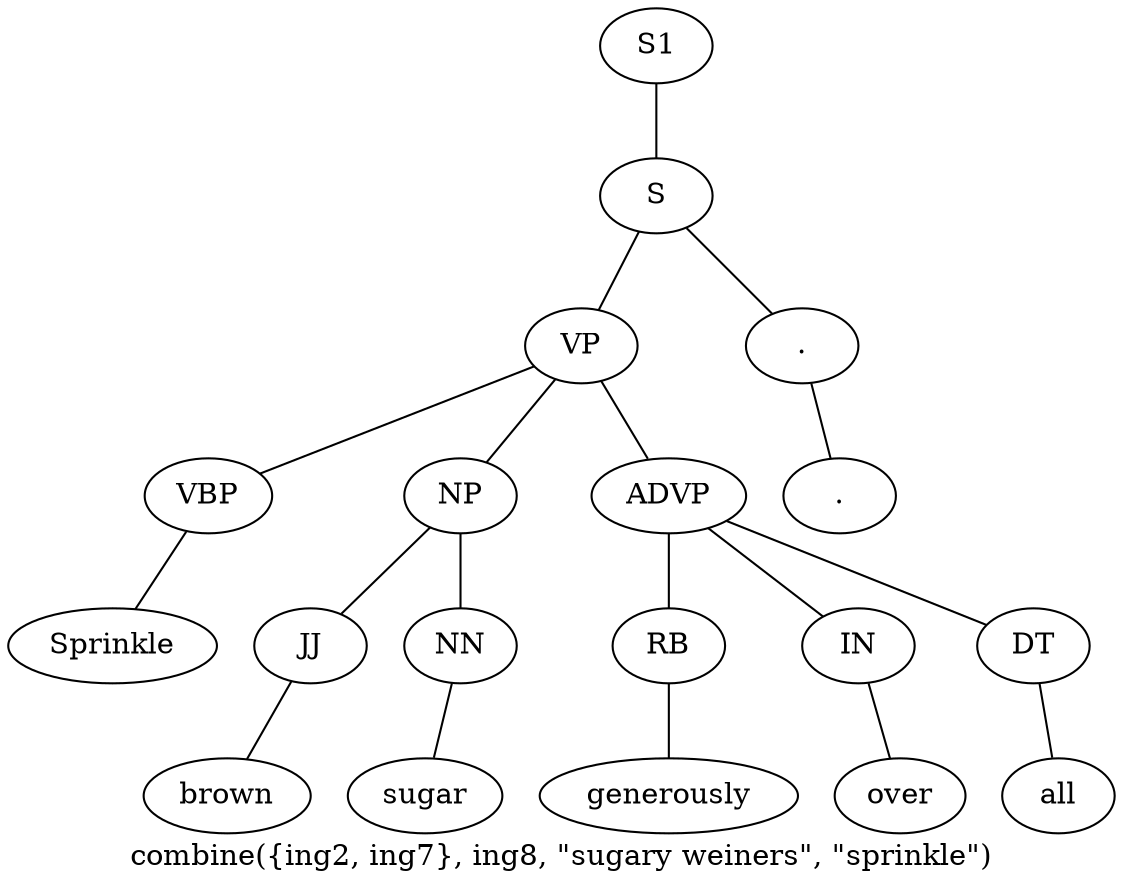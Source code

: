 graph SyntaxGraph {
	label = "combine({ing2, ing7}, ing8, \"sugary weiners\", \"sprinkle\")";
	Node0 [label="S1"];
	Node1 [label="S"];
	Node2 [label="VP"];
	Node3 [label="VBP"];
	Node4 [label="Sprinkle"];
	Node5 [label="NP"];
	Node6 [label="JJ"];
	Node7 [label="brown"];
	Node8 [label="NN"];
	Node9 [label="sugar"];
	Node10 [label="ADVP"];
	Node11 [label="RB"];
	Node12 [label="generously"];
	Node13 [label="IN"];
	Node14 [label="over"];
	Node15 [label="DT"];
	Node16 [label="all"];
	Node17 [label="."];
	Node18 [label="."];

	Node0 -- Node1;
	Node1 -- Node2;
	Node1 -- Node17;
	Node2 -- Node3;
	Node2 -- Node5;
	Node2 -- Node10;
	Node3 -- Node4;
	Node5 -- Node6;
	Node5 -- Node8;
	Node6 -- Node7;
	Node8 -- Node9;
	Node10 -- Node11;
	Node10 -- Node13;
	Node10 -- Node15;
	Node11 -- Node12;
	Node13 -- Node14;
	Node15 -- Node16;
	Node17 -- Node18;
}